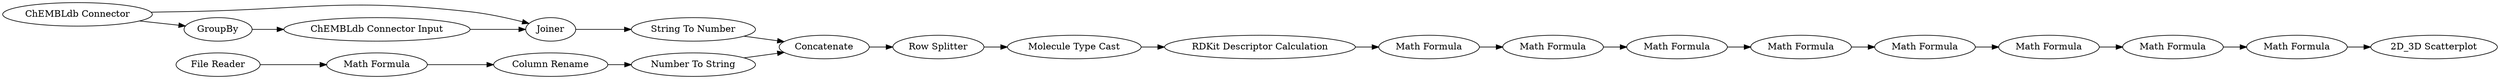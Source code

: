 digraph {
	6 -> 3
	10 -> 13
	13 -> 14
	1 -> 23
	27 -> 28
	14 -> 24
	3 -> 10
	18 -> 19
	7 -> 20
	20 -> 19
	23 -> 30
	15 -> 12
	30 -> 29
	17 -> 5
	24 -> 25
	12 -> 17
	18 -> 7
	29 -> 12
	28 -> 4
	5 -> 6
	25 -> 27
	19 -> 15
	27 [label="Math Formula"]
	7 [label=GroupBy]
	18 [label="ChEMBLdb Connector"]
	17 [label="Row Splitter"]
	3 [label="Math Formula"]
	19 [label=Joiner]
	24 [label="Math Formula"]
	6 [label="RDKit Descriptor Calculation"]
	15 [label="String To Number"]
	25 [label="Math Formula"]
	12 [label=Concatenate]
	10 [label="Math Formula"]
	1 [label="File Reader"]
	28 [label="Math Formula"]
	23 [label="Math Formula"]
	4 [label="2D_3D Scatterplot"]
	14 [label="Math Formula"]
	5 [label="Molecule Type Cast"]
	20 [label="ChEMBLdb Connector Input"]
	13 [label="Math Formula"]
	29 [label="Number To String"]
	30 [label="Column Rename"]
	rankdir=LR
}
